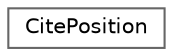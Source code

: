 digraph "Graphical Class Hierarchy"
{
 // INTERACTIVE_SVG=YES
 // LATEX_PDF_SIZE
  bgcolor="transparent";
  edge [fontname=Helvetica,fontsize=10,labelfontname=Helvetica,labelfontsize=10];
  node [fontname=Helvetica,fontsize=10,shape=box,height=0.2,width=0.4];
  rankdir="LR";
  Node0 [id="Node000000",label="CitePosition",height=0.2,width=0.4,color="grey40", fillcolor="white", style="filled",URL="$d8/dae/class_cite_position.html",tooltip="class that provide information about the p[osition of a citation name"];
}
